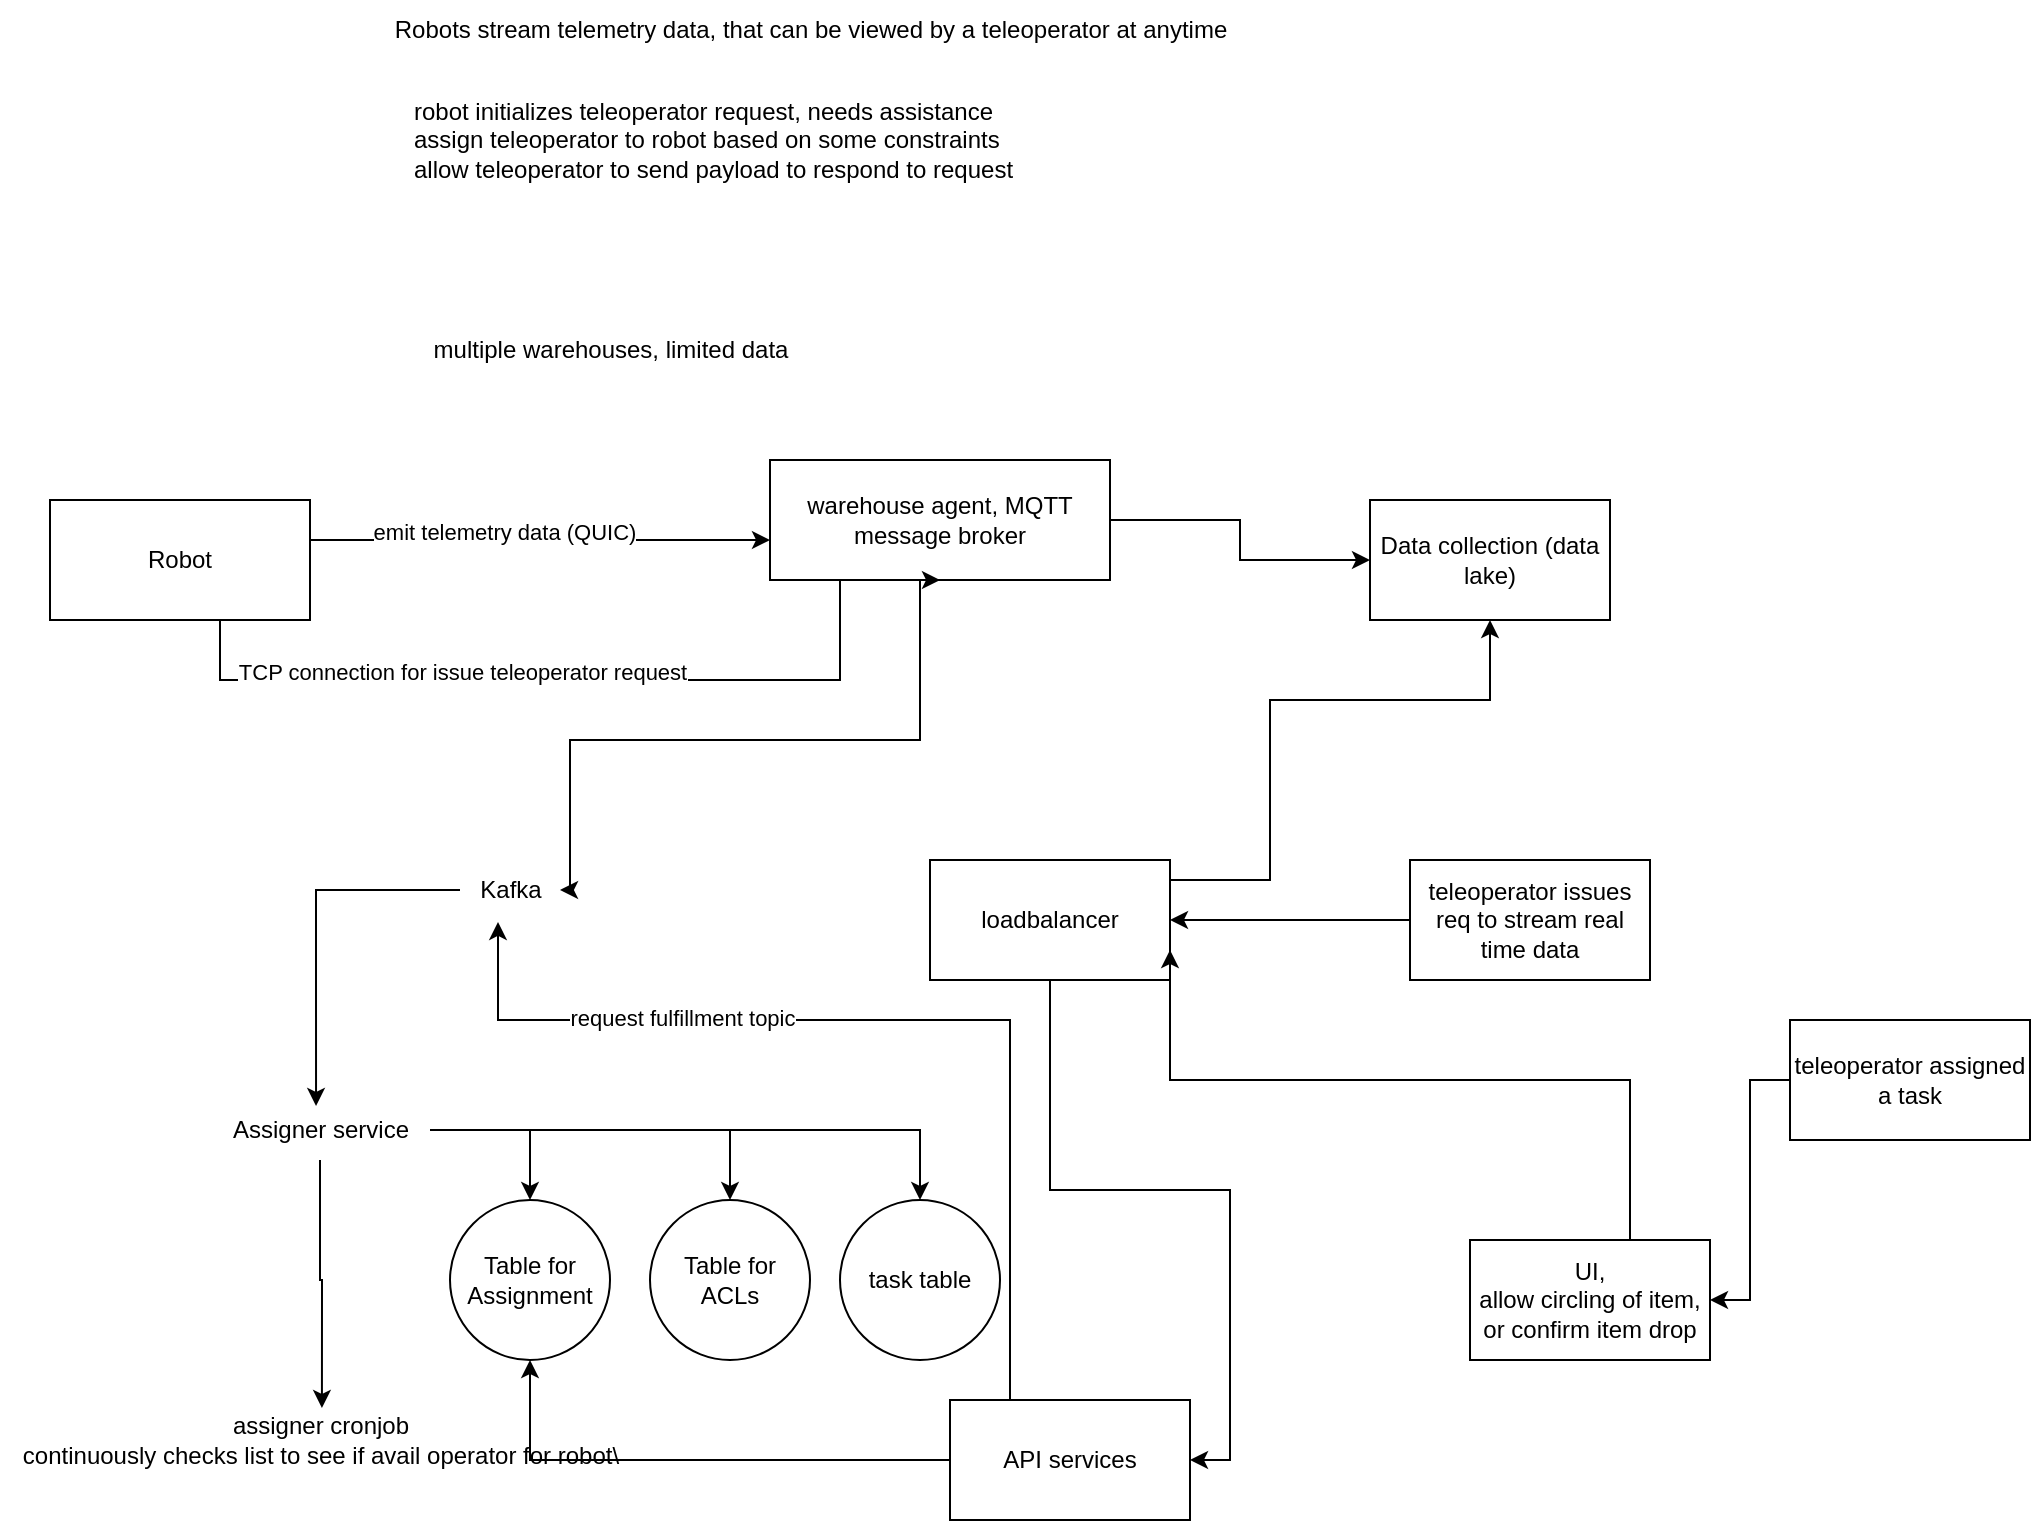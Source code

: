 <mxfile version="27.0.5">
  <diagram name="Page-1" id="ss12lZhnqWlgWtQNZf1i">
    <mxGraphModel dx="1764" dy="766" grid="1" gridSize="10" guides="1" tooltips="1" connect="1" arrows="1" fold="1" page="1" pageScale="1" pageWidth="850" pageHeight="1100" math="0" shadow="0">
      <root>
        <mxCell id="0" />
        <mxCell id="1" parent="0" />
        <mxCell id="16HfOp8iEWC5de9_nMUI-1" value="Robots stream telemetry data, that can be viewed by a teleoperator at anytime" style="text;html=1;align=center;verticalAlign=middle;resizable=0;points=[];autosize=1;strokeColor=none;fillColor=none;" vertex="1" parent="1">
          <mxGeometry x="-20" y="130" width="440" height="30" as="geometry" />
        </mxCell>
        <mxCell id="16HfOp8iEWC5de9_nMUI-2" value="robot initializes teleoperator request, needs assistance&lt;div&gt;assign teleoperator to robot based on some constraints&lt;/div&gt;&lt;div&gt;allow teleoperator to send payload to respond to request&lt;/div&gt;" style="text;html=1;align=left;verticalAlign=middle;resizable=0;points=[];autosize=1;strokeColor=none;fillColor=none;" vertex="1" parent="1">
          <mxGeometry y="170" width="320" height="60" as="geometry" />
        </mxCell>
        <mxCell id="16HfOp8iEWC5de9_nMUI-3" value="multiple warehouses, limited data" style="text;html=1;align=center;verticalAlign=middle;resizable=0;points=[];autosize=1;strokeColor=none;fillColor=none;" vertex="1" parent="1">
          <mxGeometry y="290" width="200" height="30" as="geometry" />
        </mxCell>
        <mxCell id="16HfOp8iEWC5de9_nMUI-10" style="edgeStyle=orthogonalEdgeStyle;rounded=0;orthogonalLoop=1;jettySize=auto;html=1;exitX=1;exitY=0.5;exitDx=0;exitDy=0;entryX=0;entryY=0.5;entryDx=0;entryDy=0;" edge="1" parent="1" source="16HfOp8iEWC5de9_nMUI-4" target="16HfOp8iEWC5de9_nMUI-5">
          <mxGeometry relative="1" as="geometry" />
        </mxCell>
        <mxCell id="16HfOp8iEWC5de9_nMUI-25" style="edgeStyle=orthogonalEdgeStyle;rounded=0;orthogonalLoop=1;jettySize=auto;html=1;" edge="1" parent="1" source="16HfOp8iEWC5de9_nMUI-4" target="16HfOp8iEWC5de9_nMUI-24">
          <mxGeometry relative="1" as="geometry">
            <Array as="points">
              <mxPoint x="255" y="500" />
              <mxPoint x="80" y="500" />
            </Array>
          </mxGeometry>
        </mxCell>
        <mxCell id="16HfOp8iEWC5de9_nMUI-4" value="warehouse agent, MQTT message broker" style="rounded=0;whiteSpace=wrap;html=1;" vertex="1" parent="1">
          <mxGeometry x="180" y="360" width="170" height="60" as="geometry" />
        </mxCell>
        <mxCell id="16HfOp8iEWC5de9_nMUI-5" value="Data collection (data lake)" style="whiteSpace=wrap;html=1;" vertex="1" parent="1">
          <mxGeometry x="480" y="380" width="120" height="60" as="geometry" />
        </mxCell>
        <mxCell id="16HfOp8iEWC5de9_nMUI-13" value="" style="edgeStyle=orthogonalEdgeStyle;rounded=0;orthogonalLoop=1;jettySize=auto;html=1;" edge="1" parent="1" source="16HfOp8iEWC5de9_nMUI-7" target="16HfOp8iEWC5de9_nMUI-4">
          <mxGeometry relative="1" as="geometry">
            <Array as="points">
              <mxPoint x="120" y="400" />
              <mxPoint x="120" y="400" />
            </Array>
          </mxGeometry>
        </mxCell>
        <mxCell id="16HfOp8iEWC5de9_nMUI-46" value="emit telemetry data (QUIC)" style="edgeLabel;html=1;align=center;verticalAlign=middle;resizable=0;points=[];" vertex="1" connectable="0" parent="16HfOp8iEWC5de9_nMUI-13">
          <mxGeometry x="-0.358" y="4" relative="1" as="geometry">
            <mxPoint x="23" as="offset" />
          </mxGeometry>
        </mxCell>
        <mxCell id="16HfOp8iEWC5de9_nMUI-14" style="edgeStyle=orthogonalEdgeStyle;rounded=0;orthogonalLoop=1;jettySize=auto;html=1;entryX=0.5;entryY=1;entryDx=0;entryDy=0;" edge="1" parent="1" source="16HfOp8iEWC5de9_nMUI-7" target="16HfOp8iEWC5de9_nMUI-4">
          <mxGeometry relative="1" as="geometry">
            <Array as="points">
              <mxPoint x="-95" y="470" />
              <mxPoint x="215" y="470" />
            </Array>
          </mxGeometry>
        </mxCell>
        <mxCell id="16HfOp8iEWC5de9_nMUI-17" value="TCP connection for issue teleoperator request" style="edgeLabel;html=1;align=center;verticalAlign=middle;resizable=0;points=[];" vertex="1" connectable="0" parent="16HfOp8iEWC5de9_nMUI-14">
          <mxGeometry x="-0.316" y="4" relative="1" as="geometry">
            <mxPoint as="offset" />
          </mxGeometry>
        </mxCell>
        <mxCell id="16HfOp8iEWC5de9_nMUI-7" value="Robot" style="whiteSpace=wrap;html=1;" vertex="1" parent="1">
          <mxGeometry x="-180" y="380" width="130" height="60" as="geometry" />
        </mxCell>
        <mxCell id="16HfOp8iEWC5de9_nMUI-20" value="" style="edgeStyle=orthogonalEdgeStyle;rounded=0;orthogonalLoop=1;jettySize=auto;html=1;" edge="1" parent="1" source="16HfOp8iEWC5de9_nMUI-18" target="16HfOp8iEWC5de9_nMUI-19">
          <mxGeometry relative="1" as="geometry" />
        </mxCell>
        <mxCell id="16HfOp8iEWC5de9_nMUI-18" value="teleoperator issues req to stream real time data" style="whiteSpace=wrap;html=1;" vertex="1" parent="1">
          <mxGeometry x="500" y="560" width="120" height="60" as="geometry" />
        </mxCell>
        <mxCell id="16HfOp8iEWC5de9_nMUI-21" style="edgeStyle=orthogonalEdgeStyle;rounded=0;orthogonalLoop=1;jettySize=auto;html=1;" edge="1" parent="1" source="16HfOp8iEWC5de9_nMUI-19">
          <mxGeometry relative="1" as="geometry">
            <mxPoint x="540" y="440" as="targetPoint" />
            <Array as="points">
              <mxPoint x="430" y="570" />
              <mxPoint x="430" y="480" />
              <mxPoint x="540" y="480" />
            </Array>
          </mxGeometry>
        </mxCell>
        <mxCell id="16HfOp8iEWC5de9_nMUI-38" style="edgeStyle=orthogonalEdgeStyle;rounded=0;orthogonalLoop=1;jettySize=auto;html=1;entryX=1;entryY=0.5;entryDx=0;entryDy=0;" edge="1" parent="1" source="16HfOp8iEWC5de9_nMUI-19" target="16HfOp8iEWC5de9_nMUI-37">
          <mxGeometry relative="1" as="geometry" />
        </mxCell>
        <mxCell id="16HfOp8iEWC5de9_nMUI-19" value="loadbalancer" style="whiteSpace=wrap;html=1;" vertex="1" parent="1">
          <mxGeometry x="260" y="560" width="120" height="60" as="geometry" />
        </mxCell>
        <mxCell id="16HfOp8iEWC5de9_nMUI-26" style="edgeStyle=orthogonalEdgeStyle;rounded=0;orthogonalLoop=1;jettySize=auto;html=1;entryX=0.482;entryY=0.1;entryDx=0;entryDy=0;entryPerimeter=0;" edge="1" parent="1" source="16HfOp8iEWC5de9_nMUI-24" target="16HfOp8iEWC5de9_nMUI-27">
          <mxGeometry relative="1" as="geometry">
            <mxPoint x="-40" y="670" as="targetPoint" />
          </mxGeometry>
        </mxCell>
        <mxCell id="16HfOp8iEWC5de9_nMUI-24" value="Kafka" style="text;html=1;align=center;verticalAlign=middle;resizable=0;points=[];autosize=1;strokeColor=none;fillColor=none;" vertex="1" parent="1">
          <mxGeometry x="25" y="560" width="50" height="30" as="geometry" />
        </mxCell>
        <mxCell id="16HfOp8iEWC5de9_nMUI-29" style="edgeStyle=orthogonalEdgeStyle;rounded=0;orthogonalLoop=1;jettySize=auto;html=1;entryX=0.5;entryY=0;entryDx=0;entryDy=0;" edge="1" parent="1" source="16HfOp8iEWC5de9_nMUI-27" target="16HfOp8iEWC5de9_nMUI-28">
          <mxGeometry relative="1" as="geometry" />
        </mxCell>
        <mxCell id="16HfOp8iEWC5de9_nMUI-32" style="edgeStyle=orthogonalEdgeStyle;rounded=0;orthogonalLoop=1;jettySize=auto;html=1;entryX=0.5;entryY=0;entryDx=0;entryDy=0;" edge="1" parent="1" source="16HfOp8iEWC5de9_nMUI-27" target="16HfOp8iEWC5de9_nMUI-31">
          <mxGeometry relative="1" as="geometry" />
        </mxCell>
        <mxCell id="16HfOp8iEWC5de9_nMUI-43" style="edgeStyle=orthogonalEdgeStyle;rounded=0;orthogonalLoop=1;jettySize=auto;html=1;entryX=0.5;entryY=0;entryDx=0;entryDy=0;" edge="1" parent="1" source="16HfOp8iEWC5de9_nMUI-27" target="16HfOp8iEWC5de9_nMUI-42">
          <mxGeometry relative="1" as="geometry" />
        </mxCell>
        <mxCell id="16HfOp8iEWC5de9_nMUI-27" value="Assigner service" style="text;html=1;align=center;verticalAlign=middle;resizable=0;points=[];autosize=1;strokeColor=none;fillColor=none;" vertex="1" parent="1">
          <mxGeometry x="-100" y="680" width="110" height="30" as="geometry" />
        </mxCell>
        <mxCell id="16HfOp8iEWC5de9_nMUI-28" value="Table for ACLs" style="ellipse;whiteSpace=wrap;html=1;" vertex="1" parent="1">
          <mxGeometry x="120" y="730" width="80" height="80" as="geometry" />
        </mxCell>
        <mxCell id="16HfOp8iEWC5de9_nMUI-31" value="Table for Assignment" style="ellipse;whiteSpace=wrap;html=1;" vertex="1" parent="1">
          <mxGeometry x="20" y="730" width="80" height="80" as="geometry" />
        </mxCell>
        <mxCell id="16HfOp8iEWC5de9_nMUI-33" value="assigner cronjob&lt;div&gt;continuously checks list to see if avail operator for robot\&lt;/div&gt;" style="text;html=1;align=center;verticalAlign=middle;resizable=0;points=[];autosize=1;strokeColor=none;fillColor=none;" vertex="1" parent="1">
          <mxGeometry x="-205" y="830" width="320" height="40" as="geometry" />
        </mxCell>
        <mxCell id="16HfOp8iEWC5de9_nMUI-34" style="edgeStyle=orthogonalEdgeStyle;rounded=0;orthogonalLoop=1;jettySize=auto;html=1;entryX=0.503;entryY=0.1;entryDx=0;entryDy=0;entryPerimeter=0;" edge="1" parent="1" source="16HfOp8iEWC5de9_nMUI-27" target="16HfOp8iEWC5de9_nMUI-33">
          <mxGeometry relative="1" as="geometry" />
        </mxCell>
        <mxCell id="16HfOp8iEWC5de9_nMUI-36" style="edgeStyle=orthogonalEdgeStyle;rounded=0;orthogonalLoop=1;jettySize=auto;html=1;entryX=1;entryY=0.75;entryDx=0;entryDy=0;exitX=0.5;exitY=0;exitDx=0;exitDy=0;" edge="1" parent="1" source="16HfOp8iEWC5de9_nMUI-41" target="16HfOp8iEWC5de9_nMUI-19">
          <mxGeometry relative="1" as="geometry">
            <Array as="points">
              <mxPoint x="610" y="670" />
              <mxPoint x="380" y="670" />
            </Array>
          </mxGeometry>
        </mxCell>
        <mxCell id="16HfOp8iEWC5de9_nMUI-40" style="edgeStyle=orthogonalEdgeStyle;rounded=0;orthogonalLoop=1;jettySize=auto;html=1;entryX=1;entryY=0.5;entryDx=0;entryDy=0;" edge="1" parent="1" source="16HfOp8iEWC5de9_nMUI-35" target="16HfOp8iEWC5de9_nMUI-41">
          <mxGeometry relative="1" as="geometry">
            <mxPoint x="740" y="750" as="targetPoint" />
          </mxGeometry>
        </mxCell>
        <mxCell id="16HfOp8iEWC5de9_nMUI-35" value="teleoperator assigned a task" style="whiteSpace=wrap;html=1;" vertex="1" parent="1">
          <mxGeometry x="690" y="640" width="120" height="60" as="geometry" />
        </mxCell>
        <mxCell id="16HfOp8iEWC5de9_nMUI-39" style="edgeStyle=orthogonalEdgeStyle;rounded=0;orthogonalLoop=1;jettySize=auto;html=1;entryX=0.5;entryY=1;entryDx=0;entryDy=0;" edge="1" parent="1" source="16HfOp8iEWC5de9_nMUI-37" target="16HfOp8iEWC5de9_nMUI-31">
          <mxGeometry relative="1" as="geometry" />
        </mxCell>
        <mxCell id="16HfOp8iEWC5de9_nMUI-37" value="API services" style="whiteSpace=wrap;html=1;" vertex="1" parent="1">
          <mxGeometry x="270" y="830" width="120" height="60" as="geometry" />
        </mxCell>
        <mxCell id="16HfOp8iEWC5de9_nMUI-41" value="UI,&lt;div&gt;allow circling of item, or confirm item drop&lt;/div&gt;" style="whiteSpace=wrap;html=1;" vertex="1" parent="1">
          <mxGeometry x="530" y="750" width="120" height="60" as="geometry" />
        </mxCell>
        <mxCell id="16HfOp8iEWC5de9_nMUI-42" value="task table" style="ellipse;whiteSpace=wrap;html=1;" vertex="1" parent="1">
          <mxGeometry x="215" y="730" width="80" height="80" as="geometry" />
        </mxCell>
        <mxCell id="16HfOp8iEWC5de9_nMUI-44" style="edgeStyle=orthogonalEdgeStyle;rounded=0;orthogonalLoop=1;jettySize=auto;html=1;entryX=0.38;entryY=1.033;entryDx=0;entryDy=0;entryPerimeter=0;" edge="1" parent="1" source="16HfOp8iEWC5de9_nMUI-37" target="16HfOp8iEWC5de9_nMUI-24">
          <mxGeometry relative="1" as="geometry">
            <Array as="points">
              <mxPoint x="300" y="640" />
              <mxPoint x="44" y="640" />
            </Array>
          </mxGeometry>
        </mxCell>
        <mxCell id="16HfOp8iEWC5de9_nMUI-45" value="request fulfillment topic" style="edgeLabel;html=1;align=center;verticalAlign=middle;resizable=0;points=[];" vertex="1" connectable="0" parent="16HfOp8iEWC5de9_nMUI-44">
          <mxGeometry x="0.43" y="-1" relative="1" as="geometry">
            <mxPoint as="offset" />
          </mxGeometry>
        </mxCell>
      </root>
    </mxGraphModel>
  </diagram>
</mxfile>
